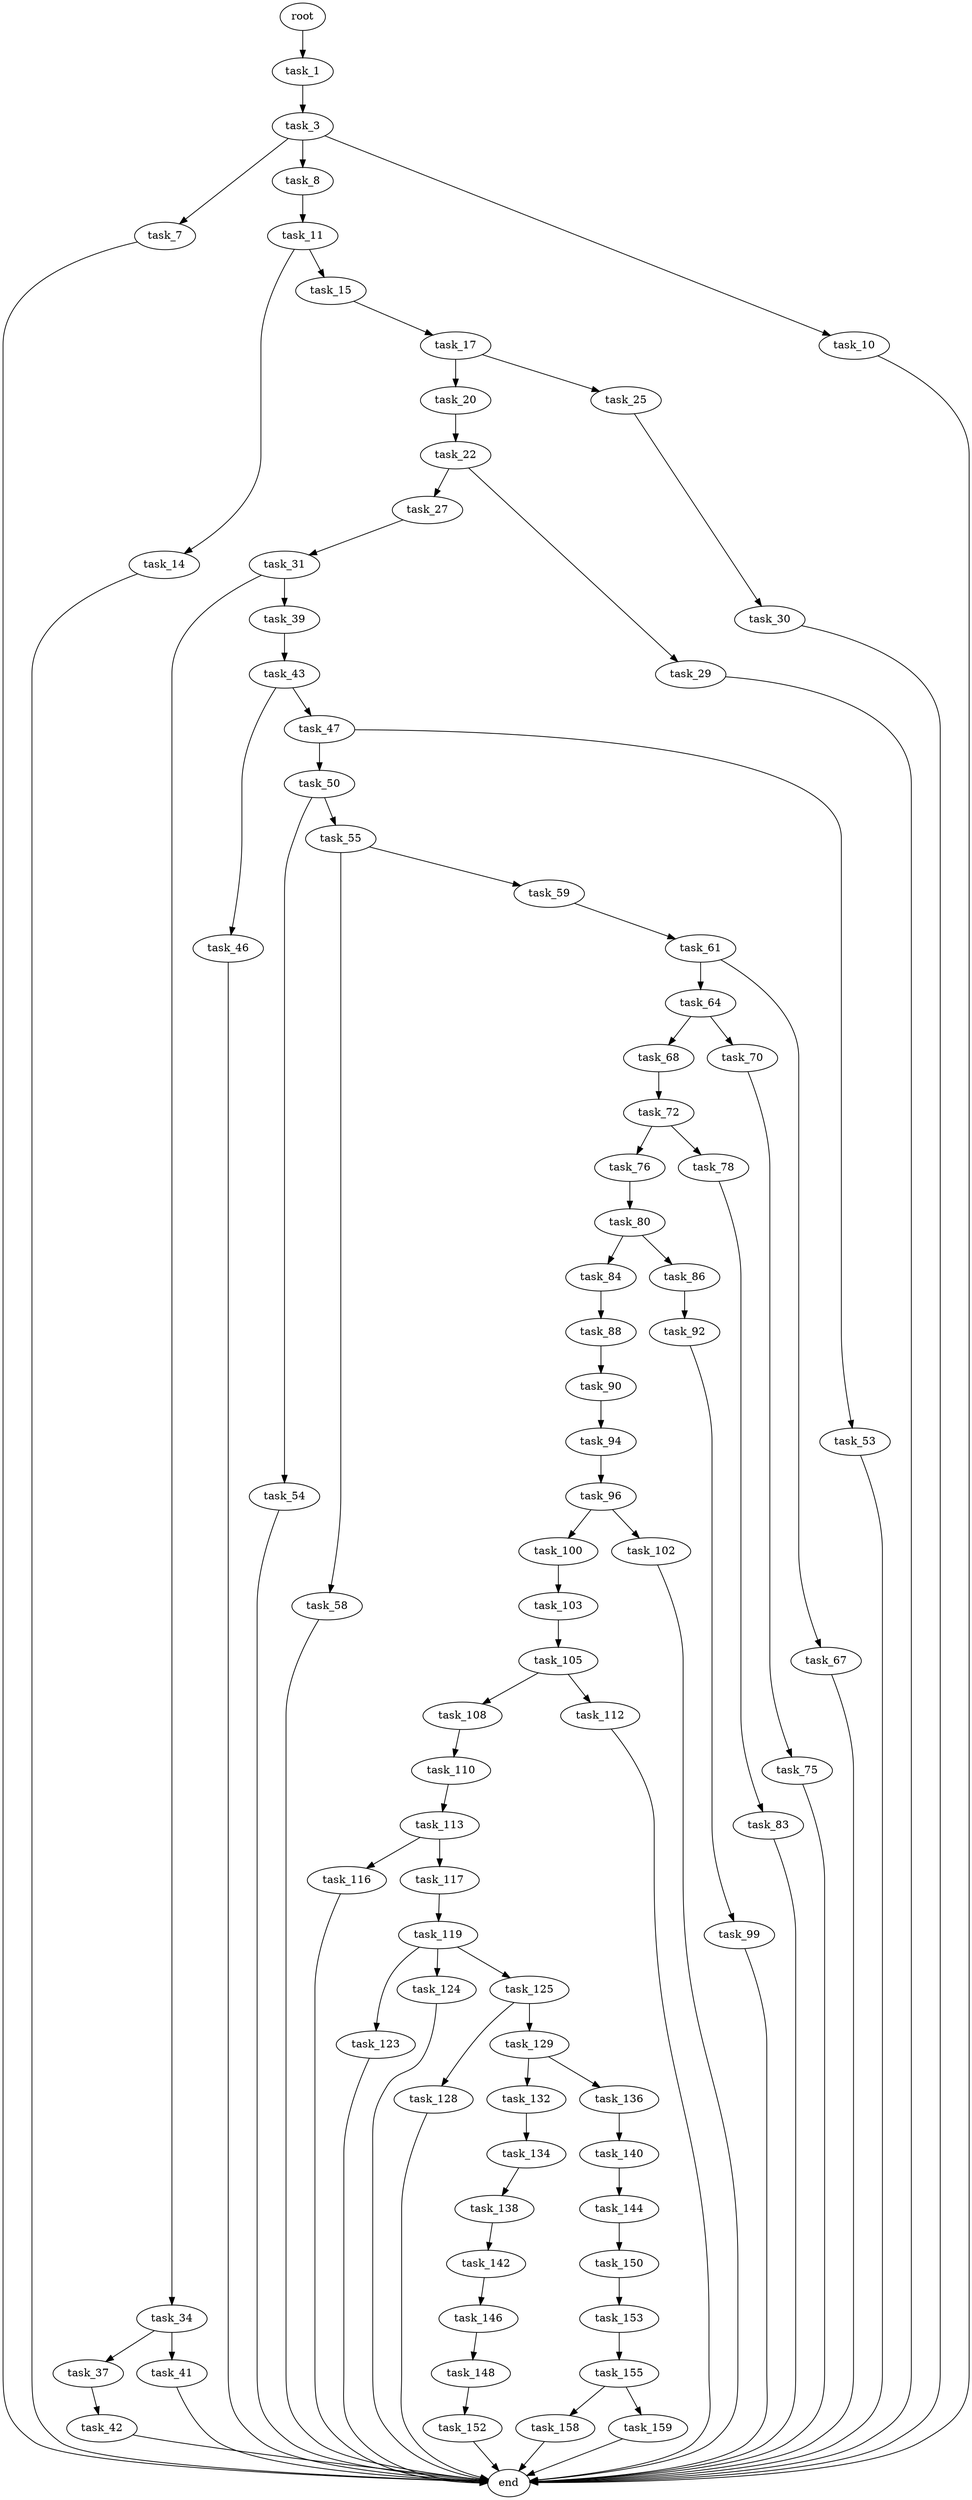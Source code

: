 digraph G {
  root [size="0.000000"];
  task_1 [size="131145760980.000000"];
  task_3 [size="71340330286.000000"];
  task_7 [size="179125064184.000000"];
  task_8 [size="8194369303.000000"];
  task_10 [size="1696436395.000000"];
  end [size="0.000000"];
  task_11 [size="368293445632.000000"];
  task_14 [size="28991029248.000000"];
  task_15 [size="1073741824000.000000"];
  task_17 [size="808378478648.000000"];
  task_20 [size="143224593380.000000"];
  task_25 [size="134217728000.000000"];
  task_22 [size="87871514240.000000"];
  task_27 [size="3162598091.000000"];
  task_29 [size="231928233984.000000"];
  task_30 [size="17850098557.000000"];
  task_31 [size="231928233984.000000"];
  task_34 [size="210007623384.000000"];
  task_39 [size="549755813888.000000"];
  task_37 [size="1073741824000.000000"];
  task_41 [size="231928233984.000000"];
  task_42 [size="368293445632.000000"];
  task_43 [size="134217728000.000000"];
  task_46 [size="1073741824000.000000"];
  task_47 [size="1073741824000.000000"];
  task_50 [size="41124130541.000000"];
  task_53 [size="6773482968.000000"];
  task_54 [size="7317155990.000000"];
  task_55 [size="782757789696.000000"];
  task_58 [size="1227550962428.000000"];
  task_59 [size="3610139975.000000"];
  task_61 [size="231928233984.000000"];
  task_64 [size="321548393057.000000"];
  task_67 [size="134217728000.000000"];
  task_68 [size="1073741824000.000000"];
  task_70 [size="46202618613.000000"];
  task_72 [size="1073741824000.000000"];
  task_75 [size="45347523338.000000"];
  task_76 [size="3536792100.000000"];
  task_78 [size="4198315129.000000"];
  task_80 [size="1297765306.000000"];
  task_83 [size="1073741824000.000000"];
  task_84 [size="16657712041.000000"];
  task_86 [size="878130501352.000000"];
  task_88 [size="187048493415.000000"];
  task_92 [size="351028234024.000000"];
  task_90 [size="8392933662.000000"];
  task_94 [size="549755813888.000000"];
  task_99 [size="78533433171.000000"];
  task_96 [size="4787559518.000000"];
  task_100 [size="10990910522.000000"];
  task_102 [size="8589934592.000000"];
  task_103 [size="8589934592.000000"];
  task_105 [size="287926210460.000000"];
  task_108 [size="231928233984.000000"];
  task_112 [size="782757789696.000000"];
  task_110 [size="167925501682.000000"];
  task_113 [size="4781062269.000000"];
  task_116 [size="1973321384.000000"];
  task_117 [size="1073741824000.000000"];
  task_119 [size="25660054942.000000"];
  task_123 [size="134217728000.000000"];
  task_124 [size="782757789696.000000"];
  task_125 [size="333301156478.000000"];
  task_128 [size="68719476736.000000"];
  task_129 [size="68719476736.000000"];
  task_132 [size="1073741824000.000000"];
  task_136 [size="1073741824000.000000"];
  task_134 [size="10687812481.000000"];
  task_138 [size="6134058740.000000"];
  task_140 [size="549755813888.000000"];
  task_142 [size="12586322828.000000"];
  task_144 [size="9013240318.000000"];
  task_146 [size="5320484135.000000"];
  task_150 [size="797256423340.000000"];
  task_148 [size="1073741824000.000000"];
  task_152 [size="3803145730.000000"];
  task_153 [size="4684338446.000000"];
  task_155 [size="2696148113.000000"];
  task_158 [size="28855060728.000000"];
  task_159 [size="13698112068.000000"];

  root -> task_1 [size="1.000000"];
  task_1 -> task_3 [size="134217728.000000"];
  task_3 -> task_7 [size="75497472.000000"];
  task_3 -> task_8 [size="75497472.000000"];
  task_3 -> task_10 [size="75497472.000000"];
  task_7 -> end [size="1.000000"];
  task_8 -> task_11 [size="679477248.000000"];
  task_10 -> end [size="1.000000"];
  task_11 -> task_14 [size="411041792.000000"];
  task_11 -> task_15 [size="411041792.000000"];
  task_14 -> end [size="1.000000"];
  task_15 -> task_17 [size="838860800.000000"];
  task_17 -> task_20 [size="536870912.000000"];
  task_17 -> task_25 [size="536870912.000000"];
  task_20 -> task_22 [size="209715200.000000"];
  task_25 -> task_30 [size="209715200.000000"];
  task_22 -> task_27 [size="75497472.000000"];
  task_22 -> task_29 [size="75497472.000000"];
  task_27 -> task_31 [size="75497472.000000"];
  task_29 -> end [size="1.000000"];
  task_30 -> end [size="1.000000"];
  task_31 -> task_34 [size="301989888.000000"];
  task_31 -> task_39 [size="301989888.000000"];
  task_34 -> task_37 [size="536870912.000000"];
  task_34 -> task_41 [size="536870912.000000"];
  task_39 -> task_43 [size="536870912.000000"];
  task_37 -> task_42 [size="838860800.000000"];
  task_41 -> end [size="1.000000"];
  task_42 -> end [size="1.000000"];
  task_43 -> task_46 [size="209715200.000000"];
  task_43 -> task_47 [size="209715200.000000"];
  task_46 -> end [size="1.000000"];
  task_47 -> task_50 [size="838860800.000000"];
  task_47 -> task_53 [size="838860800.000000"];
  task_50 -> task_54 [size="838860800.000000"];
  task_50 -> task_55 [size="838860800.000000"];
  task_53 -> end [size="1.000000"];
  task_54 -> end [size="1.000000"];
  task_55 -> task_58 [size="679477248.000000"];
  task_55 -> task_59 [size="679477248.000000"];
  task_58 -> end [size="1.000000"];
  task_59 -> task_61 [size="134217728.000000"];
  task_61 -> task_64 [size="301989888.000000"];
  task_61 -> task_67 [size="301989888.000000"];
  task_64 -> task_68 [size="301989888.000000"];
  task_64 -> task_70 [size="301989888.000000"];
  task_67 -> end [size="1.000000"];
  task_68 -> task_72 [size="838860800.000000"];
  task_70 -> task_75 [size="75497472.000000"];
  task_72 -> task_76 [size="838860800.000000"];
  task_72 -> task_78 [size="838860800.000000"];
  task_75 -> end [size="1.000000"];
  task_76 -> task_80 [size="209715200.000000"];
  task_78 -> task_83 [size="209715200.000000"];
  task_80 -> task_84 [size="33554432.000000"];
  task_80 -> task_86 [size="33554432.000000"];
  task_83 -> end [size="1.000000"];
  task_84 -> task_88 [size="75497472.000000"];
  task_86 -> task_92 [size="536870912.000000"];
  task_88 -> task_90 [size="209715200.000000"];
  task_92 -> task_99 [size="536870912.000000"];
  task_90 -> task_94 [size="134217728.000000"];
  task_94 -> task_96 [size="536870912.000000"];
  task_99 -> end [size="1.000000"];
  task_96 -> task_100 [size="75497472.000000"];
  task_96 -> task_102 [size="75497472.000000"];
  task_100 -> task_103 [size="536870912.000000"];
  task_102 -> end [size="1.000000"];
  task_103 -> task_105 [size="33554432.000000"];
  task_105 -> task_108 [size="679477248.000000"];
  task_105 -> task_112 [size="679477248.000000"];
  task_108 -> task_110 [size="301989888.000000"];
  task_112 -> end [size="1.000000"];
  task_110 -> task_113 [size="301989888.000000"];
  task_113 -> task_116 [size="301989888.000000"];
  task_113 -> task_117 [size="301989888.000000"];
  task_116 -> end [size="1.000000"];
  task_117 -> task_119 [size="838860800.000000"];
  task_119 -> task_123 [size="679477248.000000"];
  task_119 -> task_124 [size="679477248.000000"];
  task_119 -> task_125 [size="679477248.000000"];
  task_123 -> end [size="1.000000"];
  task_124 -> end [size="1.000000"];
  task_125 -> task_128 [size="838860800.000000"];
  task_125 -> task_129 [size="838860800.000000"];
  task_128 -> end [size="1.000000"];
  task_129 -> task_132 [size="134217728.000000"];
  task_129 -> task_136 [size="134217728.000000"];
  task_132 -> task_134 [size="838860800.000000"];
  task_136 -> task_140 [size="838860800.000000"];
  task_134 -> task_138 [size="301989888.000000"];
  task_138 -> task_142 [size="134217728.000000"];
  task_140 -> task_144 [size="536870912.000000"];
  task_142 -> task_146 [size="301989888.000000"];
  task_144 -> task_150 [size="33554432.000000"];
  task_146 -> task_148 [size="134217728.000000"];
  task_150 -> task_153 [size="536870912.000000"];
  task_148 -> task_152 [size="838860800.000000"];
  task_152 -> end [size="1.000000"];
  task_153 -> task_155 [size="134217728.000000"];
  task_155 -> task_158 [size="75497472.000000"];
  task_155 -> task_159 [size="75497472.000000"];
  task_158 -> end [size="1.000000"];
  task_159 -> end [size="1.000000"];
}

